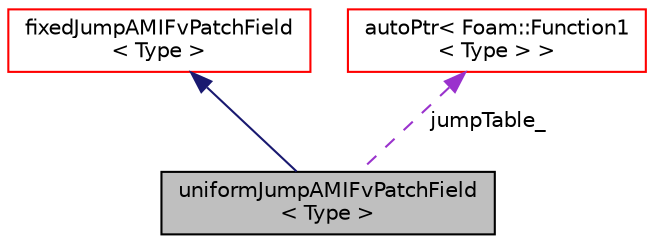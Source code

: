 digraph "uniformJumpAMIFvPatchField&lt; Type &gt;"
{
  bgcolor="transparent";
  edge [fontname="Helvetica",fontsize="10",labelfontname="Helvetica",labelfontsize="10"];
  node [fontname="Helvetica",fontsize="10",shape=record];
  Node16 [label="uniformJumpAMIFvPatchField\l\< Type \>",height=0.2,width=0.4,color="black", fillcolor="grey75", style="filled", fontcolor="black"];
  Node17 -> Node16 [dir="back",color="midnightblue",fontsize="10",style="solid",fontname="Helvetica"];
  Node17 [label="fixedJumpAMIFvPatchField\l\< Type \>",height=0.2,width=0.4,color="red",URL="$a22905.html",tooltip="This boundary condition provides a jump condition, across non-conformal cyclic path-pairs, employing an arbitraryMeshInterface (AMI). "];
  Node32 -> Node16 [dir="back",color="darkorchid3",fontsize="10",style="dashed",label=" jumpTable_" ,fontname="Helvetica"];
  Node32 [label="autoPtr\< Foam::Function1\l\< Type \> \>",height=0.2,width=0.4,color="red",URL="$a27073.html"];
}
